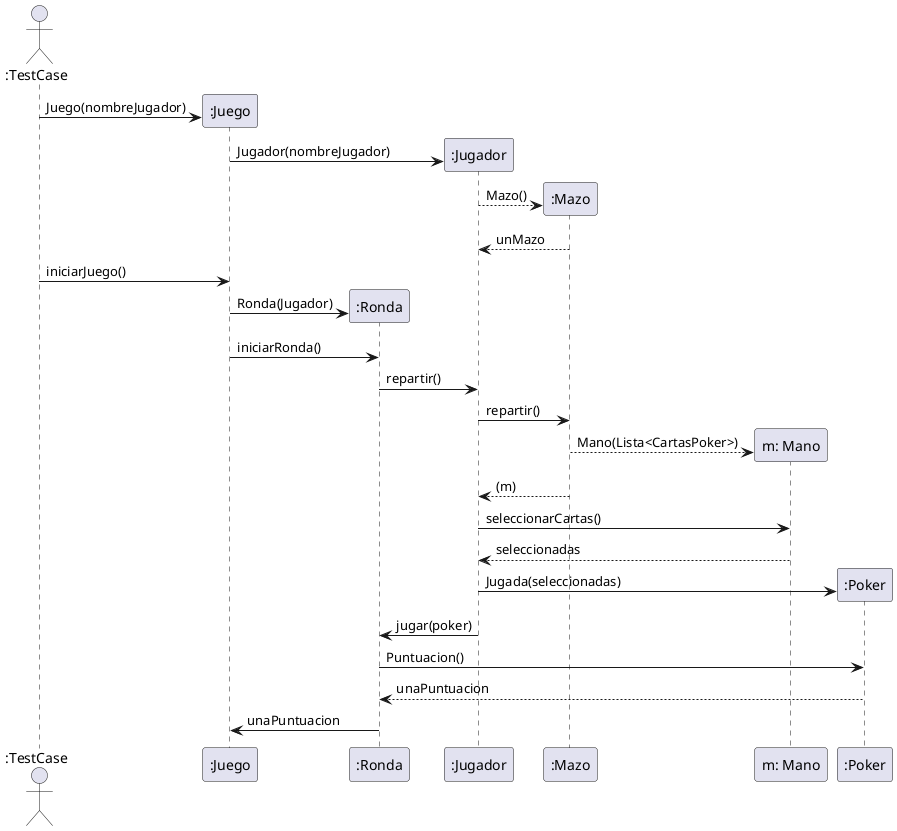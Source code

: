 @startuml
'https://plantuml.com/sequence-diagram

actor ":TestCase" as user
participant ":Juego" as juego
participant ":Ronda" as ronda
participant ":Jugador" as jugador
participant ":Mazo" as mazo
participant "m: Mano" as mano

user -> juego**: Juego(nombreJugador)
juego -> jugador**: Jugador(nombreJugador)
jugador --> mazo **: Mazo()
mazo --> jugador: unMazo
user -> juego: iniciarJuego()

juego -> ronda**: Ronda(Jugador)
juego -> ronda: iniciarRonda()
ronda -> jugador: repartir()
jugador -> mazo: repartir()
mazo --> mano**: Mano(Lista<CartasPoker>)
mazo --> jugador:(m)

jugador -> mano: seleccionarCartas()
mano --> jugador: seleccionadas
jugador -> ":Poker" as jugada**: Jugada(seleccionadas)
jugador -> ronda: jugar(poker)

ronda -> jugada: Puntuacion()
jugada --> ronda: unaPuntuacion

ronda -> juego: unaPuntuacion
@enduml